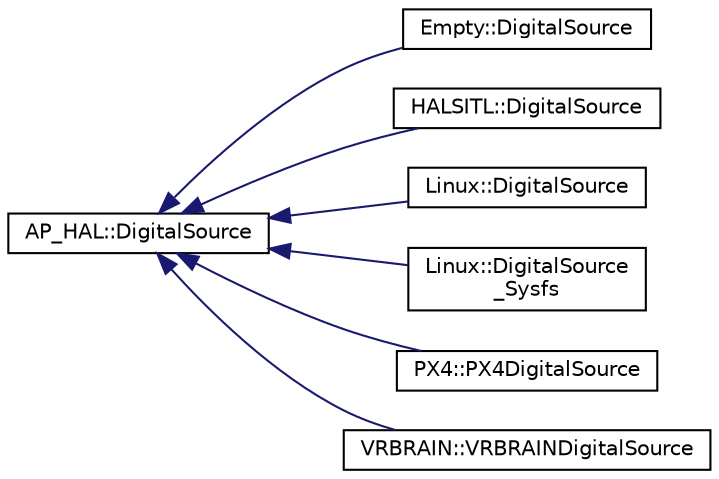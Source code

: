 digraph "Graphical Class Hierarchy"
{
 // INTERACTIVE_SVG=YES
  edge [fontname="Helvetica",fontsize="10",labelfontname="Helvetica",labelfontsize="10"];
  node [fontname="Helvetica",fontsize="10",shape=record];
  rankdir="LR";
  Node1 [label="AP_HAL::DigitalSource",height=0.2,width=0.4,color="black", fillcolor="white", style="filled",URL="$classAP__HAL_1_1DigitalSource.html"];
  Node1 -> Node2 [dir="back",color="midnightblue",fontsize="10",style="solid",fontname="Helvetica"];
  Node2 [label="Empty::DigitalSource",height=0.2,width=0.4,color="black", fillcolor="white", style="filled",URL="$classEmpty_1_1DigitalSource.html"];
  Node1 -> Node3 [dir="back",color="midnightblue",fontsize="10",style="solid",fontname="Helvetica"];
  Node3 [label="HALSITL::DigitalSource",height=0.2,width=0.4,color="black", fillcolor="white", style="filled",URL="$classHALSITL_1_1DigitalSource.html"];
  Node1 -> Node4 [dir="back",color="midnightblue",fontsize="10",style="solid",fontname="Helvetica"];
  Node4 [label="Linux::DigitalSource",height=0.2,width=0.4,color="black", fillcolor="white", style="filled",URL="$classLinux_1_1DigitalSource.html"];
  Node1 -> Node5 [dir="back",color="midnightblue",fontsize="10",style="solid",fontname="Helvetica"];
  Node5 [label="Linux::DigitalSource\l_Sysfs",height=0.2,width=0.4,color="black", fillcolor="white", style="filled",URL="$classLinux_1_1DigitalSource__Sysfs.html"];
  Node1 -> Node6 [dir="back",color="midnightblue",fontsize="10",style="solid",fontname="Helvetica"];
  Node6 [label="PX4::PX4DigitalSource",height=0.2,width=0.4,color="black", fillcolor="white", style="filled",URL="$classPX4_1_1PX4DigitalSource.html"];
  Node1 -> Node7 [dir="back",color="midnightblue",fontsize="10",style="solid",fontname="Helvetica"];
  Node7 [label="VRBRAIN::VRBRAINDigitalSource",height=0.2,width=0.4,color="black", fillcolor="white", style="filled",URL="$classVRBRAIN_1_1VRBRAINDigitalSource.html"];
}

